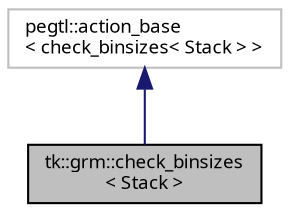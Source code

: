 digraph "tk::grm::check_binsizes&lt; Stack &gt;"
{
 // INTERACTIVE_SVG=YES
  bgcolor="transparent";
  edge [fontname="sans-serif",fontsize="9",labelfontname="sans-serif",labelfontsize="9"];
  node [fontname="sans-serif",fontsize="9",shape=record];
  Node1 [label="tk::grm::check_binsizes\l\< Stack \>",height=0.2,width=0.4,color="black", fillcolor="grey75", style="filled", fontcolor="black"];
  Node2 -> Node1 [dir="back",color="midnightblue",fontsize="9",style="solid",fontname="sans-serif"];
  Node2 [label="pegtl::action_base\l\< check_binsizes\< Stack \> \>",height=0.2,width=0.4,color="grey75"];
}
